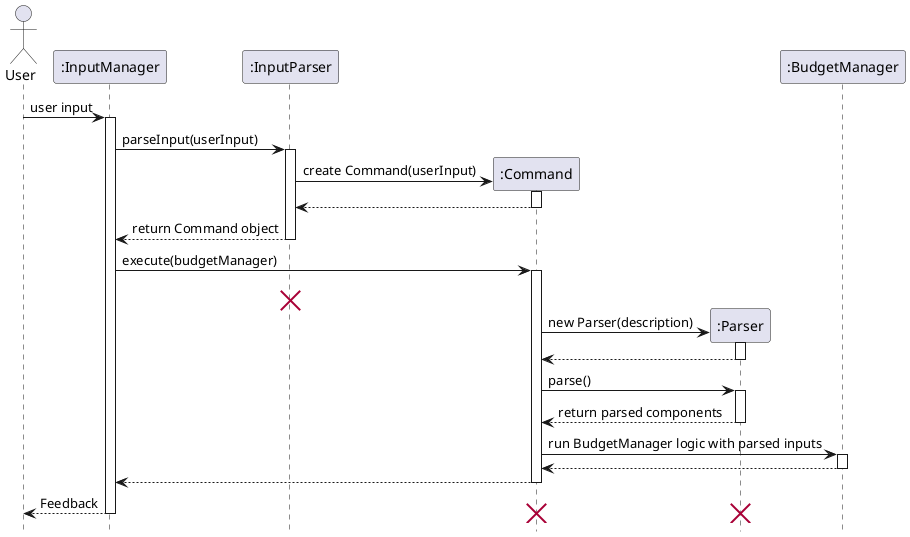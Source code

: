 @startuml
hide circle
skinparam classAttributeIconSize 0
hide footbox

actor User
participant ":InputManager" as IM
participant ":InputParser" as IP
participant ":Command" as C
participant ":Parser" as P
participant ":BudgetManager" as BM

User -> IM: user input
activate IM
IM -> IP: parseInput(userInput)
activate IP

create C
IP -> C: create Command(userInput)
activate C
C --> IP
deactivate C

IP --> IM: return Command object
deactivate IP

IM -> C: execute(budgetManager)
activate C

destroy IP

create P
C -> P: new Parser(description)
activate P
P --> C
deactivate P

C -> P: parse()
activate P

P --> C: return parsed components
deactivate P

box C #LightGreen
C -> BM: run BudgetManager logic with parsed inputs
activate BM
BM --> C
deactivate BM
C --> IM
deactivate C
IM --> User: Feedback
end box


destroy C
destroy P

deactivate IM
@enduml